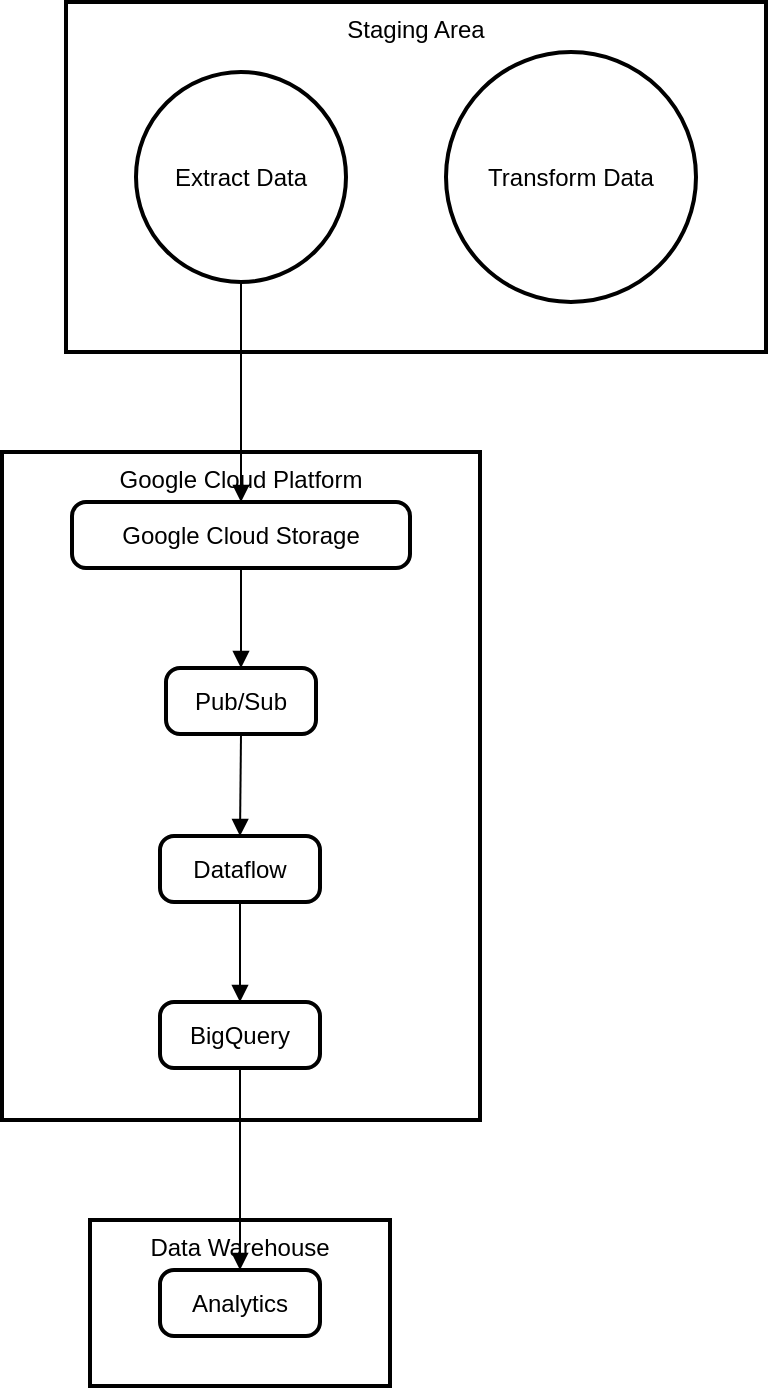 <mxfile version="24.6.2" type="github">
  <diagram name="Page-1" id="8X_sdAdYoO2eMzPi6BJT">
    <mxGraphModel>
      <root>
        <mxCell id="0" />
        <mxCell id="1" parent="0" />
        <mxCell id="2" value="Data Warehouse" style="whiteSpace=wrap;strokeWidth=2;verticalAlign=top;" vertex="1" parent="1">
          <mxGeometry x="44" y="609" width="150" height="83" as="geometry" />
        </mxCell>
        <mxCell id="3" value="Analytics" style="rounded=1;absoluteArcSize=1;arcSize=14;whiteSpace=wrap;strokeWidth=2;" vertex="1" parent="1">
          <mxGeometry x="79" y="634" width="80" height="33" as="geometry" />
        </mxCell>
        <mxCell id="4" value="Google Cloud Platform" style="whiteSpace=wrap;strokeWidth=2;verticalAlign=top;" vertex="1" parent="1">
          <mxGeometry y="225" width="239" height="334" as="geometry" />
        </mxCell>
        <mxCell id="5" value="Google Cloud Storage" style="rounded=1;absoluteArcSize=1;arcSize=14;whiteSpace=wrap;strokeWidth=2;" vertex="1" parent="1">
          <mxGeometry x="35" y="250" width="169" height="33" as="geometry" />
        </mxCell>
        <mxCell id="6" value="Pub/Sub" style="rounded=1;absoluteArcSize=1;arcSize=14;whiteSpace=wrap;strokeWidth=2;" vertex="1" parent="1">
          <mxGeometry x="82" y="333" width="75" height="33" as="geometry" />
        </mxCell>
        <mxCell id="7" value="Dataflow" style="rounded=1;absoluteArcSize=1;arcSize=14;whiteSpace=wrap;strokeWidth=2;" vertex="1" parent="1">
          <mxGeometry x="79" y="417" width="80" height="33" as="geometry" />
        </mxCell>
        <mxCell id="8" value="BigQuery" style="rounded=1;absoluteArcSize=1;arcSize=14;whiteSpace=wrap;strokeWidth=2;" vertex="1" parent="1">
          <mxGeometry x="79" y="500" width="80" height="33" as="geometry" />
        </mxCell>
        <mxCell id="9" value="Staging Area" style="whiteSpace=wrap;strokeWidth=2;verticalAlign=top;" vertex="1" parent="1">
          <mxGeometry x="32" width="350" height="175" as="geometry" />
        </mxCell>
        <mxCell id="10" value="Extract Data" style="ellipse;aspect=fixed;strokeWidth=2;whiteSpace=wrap;" vertex="1" parent="1">
          <mxGeometry x="67" y="35" width="105" height="105" as="geometry" />
        </mxCell>
        <mxCell id="11" value="Transform Data" style="ellipse;aspect=fixed;strokeWidth=2;whiteSpace=wrap;" vertex="1" parent="1">
          <mxGeometry x="222" y="25" width="125" height="125" as="geometry" />
        </mxCell>
        <mxCell id="12" value="" style="curved=1;startArrow=none;endArrow=block;exitX=0.5;exitY=1;entryX=0.5;entryY=0;" edge="1" parent="1" source="10" target="5">
          <mxGeometry relative="1" as="geometry">
            <Array as="points" />
          </mxGeometry>
        </mxCell>
        <mxCell id="13" value="" style="curved=1;startArrow=none;endArrow=block;exitX=0.5;exitY=1.01;entryX=0.5;entryY=0.01;" edge="1" parent="1" source="5" target="6">
          <mxGeometry relative="1" as="geometry">
            <Array as="points" />
          </mxGeometry>
        </mxCell>
        <mxCell id="14" value="" style="curved=1;startArrow=none;endArrow=block;exitX=0.5;exitY=1.02;entryX=0.5;entryY=-0.01;" edge="1" parent="1" source="6" target="7">
          <mxGeometry relative="1" as="geometry">
            <Array as="points" />
          </mxGeometry>
        </mxCell>
        <mxCell id="15" value="" style="curved=1;startArrow=none;endArrow=block;exitX=0.5;exitY=1.01;entryX=0.5;entryY=0.01;" edge="1" parent="1" source="7" target="8">
          <mxGeometry relative="1" as="geometry">
            <Array as="points" />
          </mxGeometry>
        </mxCell>
        <mxCell id="16" value="" style="curved=1;startArrow=none;endArrow=block;exitX=0.5;exitY=1.02;entryX=0.5;entryY=-0.01;" edge="1" parent="1" source="8" target="3">
          <mxGeometry relative="1" as="geometry">
            <Array as="points" />
          </mxGeometry>
        </mxCell>
      </root>
    </mxGraphModel>
  </diagram>
</mxfile>
